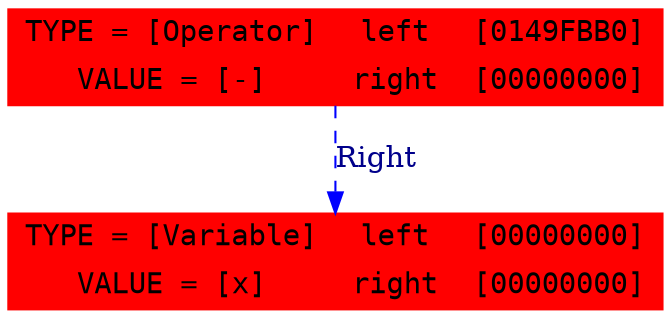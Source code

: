 digraph main_differenciator {
node [color = Red, fontname = Courier, style = filled, shape=record, fillcolor = purple]
edge [color = Blue, style=dashed]
"0149FBB0" [label = "{<f0> TYPE = [Variable] | VALUE = [x]}| {<f1> left| right}| {<f2> [00000000]| [00000000]}",style = filled, fillcolor = red] 
"0149FB70" -> "0149FBB0" [label="Right", fontcolor=darkblue]
"0149FB70" [label = "{<f0> TYPE = [Operator] | VALUE = [-]}| {<f1> left| right}| {<f2> [0149FBB0]| [00000000]}",style = filled, fillcolor = red] 
}
